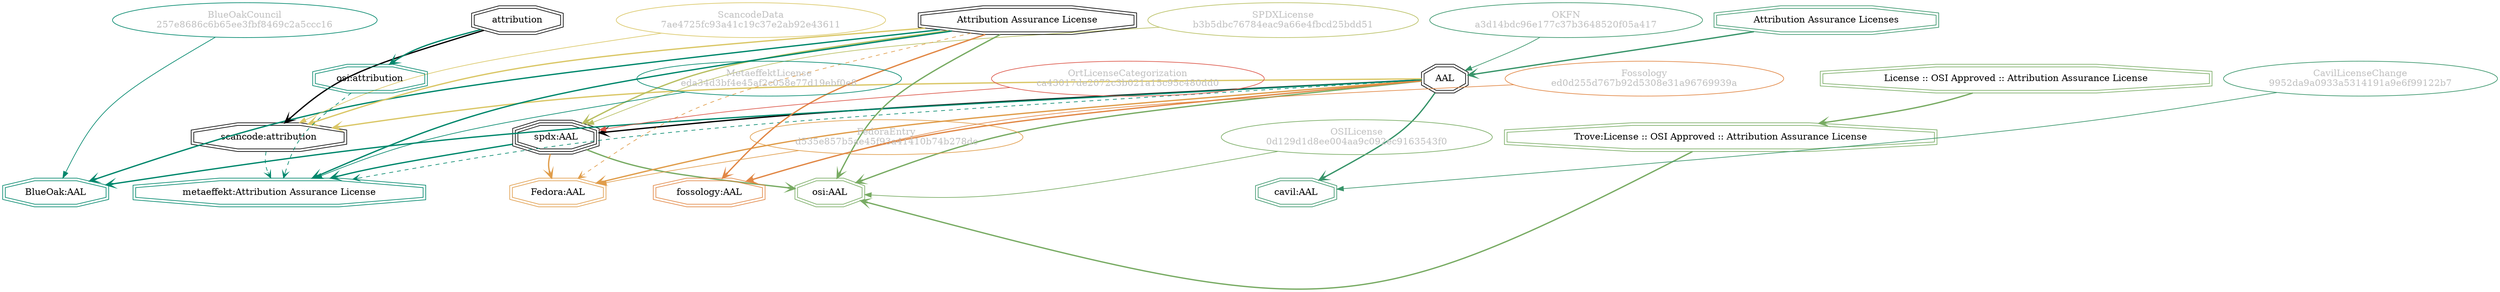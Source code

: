 strict digraph {
    node [shape=box];
    graph [splines=curved];
    10 [label="SPDXLicense\nb3b5dbc76784eac9a66e4fbcd25bdd51"
       ,fontcolor=gray
       ,color="#b8bf62"
       ,fillcolor="beige;1"
       ,shape=ellipse];
    11 [label="spdx:AAL"
       ,shape=tripleoctagon];
    12 [label=AAL
       ,shape=doubleoctagon];
    13 [label="Attribution Assurance License"
       ,shape=doubleoctagon];
    4860 [label="OSILicense\n0d129d1d8ee004aa9c092ec9163543f0"
         ,fontcolor=gray
         ,color="#78ab63"
         ,fillcolor="beige;1"
         ,shape=ellipse];
    4861 [label="osi:AAL"
         ,color="#78ab63"
         ,shape=doubleoctagon];
    4862 [label="Trove:License :: OSI Approved :: Attribution Assurance License"
         ,color="#78ab63"
         ,shape=doubleoctagon];
    4863 [label="License :: OSI Approved :: Attribution Assurance License"
         ,color="#78ab63"
         ,shape=doubleoctagon];
    5787 [label="FedoraEntry\nd535e857b5ae45f93a41410b74b278dc"
         ,fontcolor=gray
         ,color="#e09d4b"
         ,fillcolor="beige;1"
         ,shape=ellipse];
    5788 [label="Fedora:AAL"
         ,color="#e09d4b"
         ,shape=doubleoctagon];
    9087 [label="BlueOakCouncil\n257e8686c6b65ee3fbf8469c2a5ccc16"
         ,fontcolor=gray
         ,color="#00876c"
         ,fillcolor="beige;1"
         ,shape=ellipse];
    9088 [label="BlueOak:AAL"
         ,color="#00876c"
         ,shape=doubleoctagon];
    12234 [label="ScancodeData\n7ae4725fc93a41c19c37e2ab92e43611"
          ,fontcolor=gray
          ,color="#dac767"
          ,fillcolor="beige;1"
          ,shape=ellipse];
    12235 [label="scancode:attribution"
          ,shape=doubleoctagon];
    12236 [label=attribution
          ,shape=doubleoctagon];
    27068 [label="Fossology\ned0d255d767b92d5308e31a96769939a"
          ,fontcolor=gray
          ,color="#e18745"
          ,fillcolor="beige;1"
          ,shape=ellipse];
    27069 [label="fossology:AAL"
          ,color="#e18745"
          ,shape=doubleoctagon];
    28318 [label="OKFN\na3d14bdc96e177c37b3648520f05a417"
          ,fontcolor=gray
          ,color="#379469"
          ,fillcolor="beige;1"
          ,shape=ellipse];
    28319 [label="Attribution Assurance Licenses"
          ,color="#379469"
          ,shape=doubleoctagon];
    28566 [label="OrtLicenseCategorization\nca43017de2072c3b021a15c95c480dd0"
          ,fontcolor=gray
          ,color="#dc574a"
          ,fillcolor="beige;1"
          ,shape=ellipse];
    36403 [label="CavilLicenseChange\n9952da9a0933a5314191a9e6f99122b7"
          ,fontcolor=gray
          ,color="#379469"
          ,fillcolor="beige;1"
          ,shape=ellipse];
    36404 [label="cavil:AAL"
          ,color="#379469"
          ,shape=doubleoctagon];
    38381 [label="MetaeffektLicense\neda34d3bf4e45af2c058e77d19ebf0e8"
          ,fontcolor=gray
          ,color="#00876c"
          ,fillcolor="beige;1"
          ,shape=ellipse];
    38382 [label="metaeffekt:Attribution Assurance License"
          ,color="#00876c"
          ,shape=doubleoctagon];
    38383 [label="osi:attribution"
          ,color="#00876c"
          ,shape=doubleoctagon];
    10 -> 11 [weight=0.5
             ,color="#b8bf62"];
    11 -> 4861 [style=bold
               ,arrowhead=vee
               ,weight=0.7
               ,color="#78ab63"];
    11 -> 5788 [style=bold
               ,arrowhead=vee
               ,weight=0.7
               ,color="#e09d4b"];
    11 -> 38382 [style=bold
                ,arrowhead=vee
                ,weight=0.7
                ,color="#00876c"];
    12 -> 11 [style=bold
             ,arrowhead=vee
             ,weight=0.7];
    12 -> 4861 [style=bold
               ,arrowhead=vee
               ,weight=0.7
               ,color="#78ab63"];
    12 -> 5788 [style=bold
               ,arrowhead=vee
               ,weight=0.7
               ,color="#e09d4b"];
    12 -> 5788 [style=bold
               ,arrowhead=vee
               ,weight=0.7
               ,color="#e09d4b"];
    12 -> 9088 [style=bold
               ,arrowhead=vee
               ,weight=0.7
               ,color="#00876c"];
    12 -> 12235 [style=bold
                ,arrowhead=vee
                ,weight=0.7
                ,color="#dac767"];
    12 -> 27069 [style=bold
                ,arrowhead=vee
                ,weight=0.7
                ,color="#e18745"];
    12 -> 36404 [style=bold
                ,arrowhead=vee
                ,weight=0.7
                ,color="#379469"];
    12 -> 36404 [style=bold
                ,arrowhead=vee
                ,weight=0.7
                ,color="#379469"];
    12 -> 38382 [style=dashed
                ,arrowhead=vee
                ,weight=0.5
                ,color="#00876c"];
    13 -> 11 [style=bold
             ,arrowhead=vee
             ,weight=0.7
             ,color="#b8bf62"];
    13 -> 4861 [style=bold
               ,arrowhead=vee
               ,weight=0.7
               ,color="#78ab63"];
    13 -> 5788 [style=dashed
               ,arrowhead=vee
               ,weight=0.5
               ,color="#e09d4b"];
    13 -> 9088 [style=bold
               ,arrowhead=vee
               ,weight=0.7
               ,color="#00876c"];
    13 -> 12235 [style=bold
                ,arrowhead=vee
                ,weight=0.7
                ,color="#dac767"];
    13 -> 27069 [style=bold
                ,arrowhead=vee
                ,weight=0.7
                ,color="#e18745"];
    13 -> 38382 [style=bold
                ,arrowhead=vee
                ,weight=0.7
                ,color="#00876c"];
    13 -> 38382 [style=bold
                ,arrowhead=vee
                ,weight=0.7
                ,color="#00876c"];
    4860 -> 4861 [weight=0.5
                 ,color="#78ab63"];
    4862 -> 4861 [style=bold
                 ,arrowhead=vee
                 ,weight=0.7
                 ,color="#78ab63"];
    4863 -> 4862 [style=bold
                 ,arrowhead=vee
                 ,weight=0.7
                 ,color="#78ab63"];
    5787 -> 5788 [weight=0.5
                 ,color="#e09d4b"];
    9087 -> 9088 [weight=0.5
                 ,color="#00876c"];
    12234 -> 12235 [weight=0.5
                   ,color="#dac767"];
    12235 -> 38382 [style=dashed
                   ,arrowhead=vee
                   ,weight=0.5
                   ,color="#00876c"];
    12236 -> 12235 [style=bold
                   ,arrowhead=vee
                   ,weight=0.7];
    12236 -> 38383 [style=bold
                   ,arrowhead=vee
                   ,weight=0.7
                   ,color="#00876c"];
    27068 -> 27069 [weight=0.5
                   ,color="#e18745"];
    28318 -> 12 [weight=0.5
                ,color="#379469"];
    28319 -> 12 [style=bold
                ,arrowhead=vee
                ,weight=0.7
                ,color="#379469"];
    28566 -> 11 [weight=0.5
                ,color="#dc574a"];
    36403 -> 36404 [weight=0.5
                   ,color="#379469"];
    38381 -> 38382 [weight=0.5
                   ,color="#00876c"];
    38383 -> 38382 [style=dashed
                   ,arrowhead=vee
                   ,weight=0.5
                   ,color="#00876c"];
}
